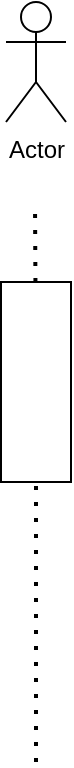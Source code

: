 <mxfile version="16.4.0" type="github">
  <diagram id="29TzzZHGk1vzlo0P_JBZ" name="第 1 页">
    <mxGraphModel dx="946" dy="614" grid="1" gridSize="10" guides="1" tooltips="1" connect="1" arrows="1" fold="1" page="1" pageScale="1" pageWidth="827" pageHeight="1169" math="0" shadow="0">
      <root>
        <mxCell id="0" />
        <mxCell id="1" parent="0" />
        <mxCell id="YH0momLNuq06DyOszKGe-15" value="Actor" style="shape=umlActor;verticalLabelPosition=bottom;verticalAlign=top;html=1;" parent="1" vertex="1">
          <mxGeometry x="240" y="160" width="30" height="60" as="geometry" />
        </mxCell>
        <mxCell id="YH0momLNuq06DyOszKGe-18" value="" style="endArrow=none;dashed=1;html=1;dashPattern=1 3;strokeWidth=2;rounded=0;startArrow=none;" parent="1" source="YH0momLNuq06DyOszKGe-19" edge="1">
          <mxGeometry width="50" height="50" relative="1" as="geometry">
            <mxPoint x="255" y="540" as="sourcePoint" />
            <mxPoint x="254.5" y="260" as="targetPoint" />
          </mxGeometry>
        </mxCell>
        <mxCell id="YH0momLNuq06DyOszKGe-19" value="" style="rounded=0;whiteSpace=wrap;html=1;direction=south;" parent="1" vertex="1">
          <mxGeometry x="237.5" y="300" width="35" height="100" as="geometry" />
        </mxCell>
        <mxCell id="YH0momLNuq06DyOszKGe-20" value="" style="endArrow=none;dashed=1;html=1;dashPattern=1 3;strokeWidth=2;rounded=0;" parent="1" target="YH0momLNuq06DyOszKGe-19" edge="1">
          <mxGeometry width="50" height="50" relative="1" as="geometry">
            <mxPoint x="255" y="540" as="sourcePoint" />
            <mxPoint x="254.5" y="260" as="targetPoint" />
          </mxGeometry>
        </mxCell>
      </root>
    </mxGraphModel>
  </diagram>
</mxfile>
